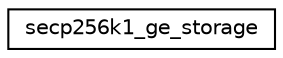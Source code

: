 digraph "Graphical Class Hierarchy"
{
  edge [fontname="Helvetica",fontsize="10",labelfontname="Helvetica",labelfontsize="10"];
  node [fontname="Helvetica",fontsize="10",shape=record];
  rankdir="LR";
  Node0 [label="secp256k1_ge_storage",height=0.2,width=0.4,color="black", fillcolor="white", style="filled",URL="$d9/d95/structsecp256k1__ge__storage.html"];
}
